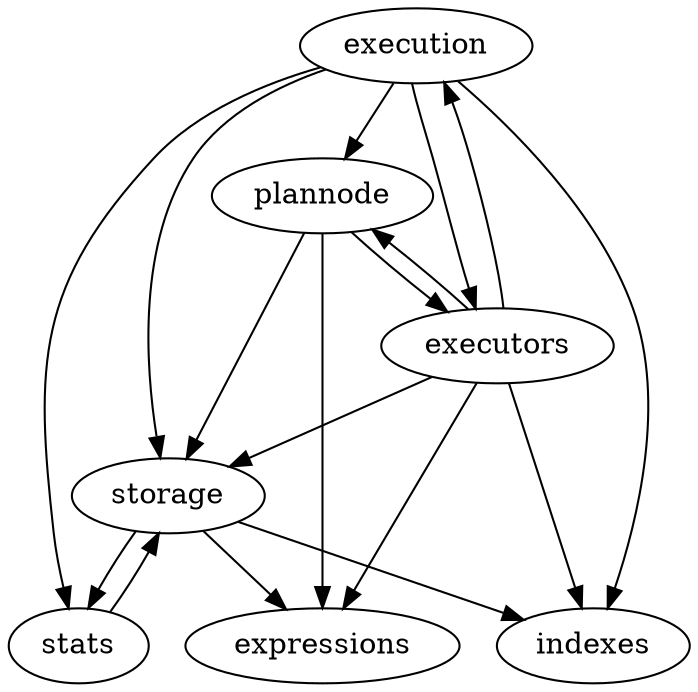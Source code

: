 digraph name {
  storage [label="storage"];
  execution [label="execution"];
  plannode [label="plannode"];
  stats [label="stats"];
  executors [label="executors"];

  expressions [label="expressions"];
  indexes [label="indexes"];

  storage -> expressions;
  storage -> indexes;	
  storage -> stats;
  
  execution -> executors;
  execution -> indexes;
  execution -> plannode;
  execution -> stats;
  execution -> storage;

  plannode -> executors
  plannode -> expressions;
  plannode -> storage;

  stats -> storage;
 
  executors -> execution;
  executors -> expressions;
  executors -> indexes;
  executors -> plannode;
  executors -> storage;
}


